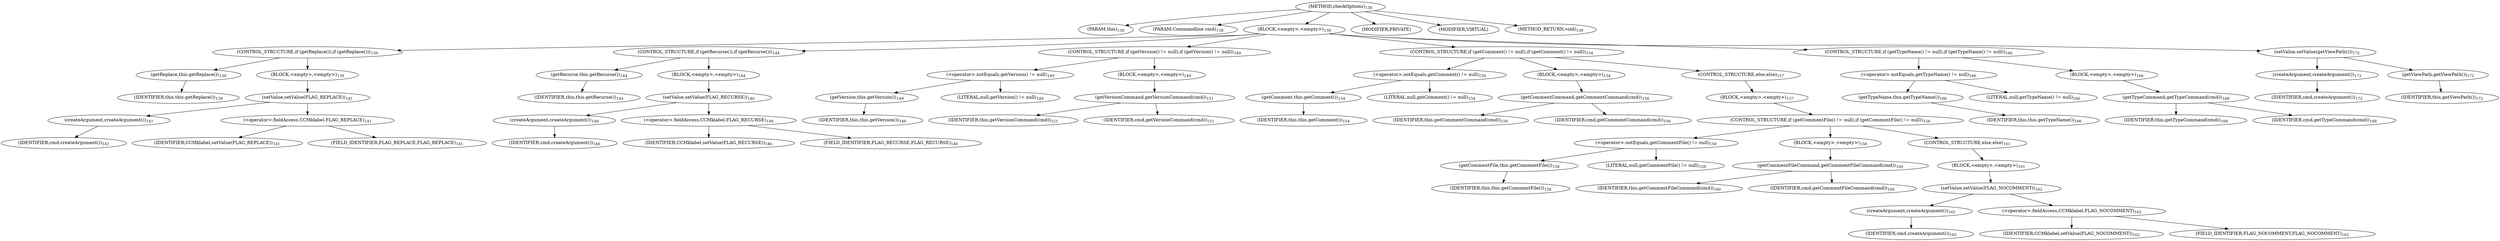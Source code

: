 digraph "checkOptions" {  
"170" [label = <(METHOD,checkOptions)<SUB>138</SUB>> ]
"19" [label = <(PARAM,this)<SUB>138</SUB>> ]
"171" [label = <(PARAM,Commandline cmd)<SUB>138</SUB>> ]
"172" [label = <(BLOCK,&lt;empty&gt;,&lt;empty&gt;)<SUB>138</SUB>> ]
"173" [label = <(CONTROL_STRUCTURE,if (getReplace()),if (getReplace()))<SUB>139</SUB>> ]
"174" [label = <(getReplace,this.getReplace())<SUB>139</SUB>> ]
"18" [label = <(IDENTIFIER,this,this.getReplace())<SUB>139</SUB>> ]
"175" [label = <(BLOCK,&lt;empty&gt;,&lt;empty&gt;)<SUB>139</SUB>> ]
"176" [label = <(setValue,setValue(FLAG_REPLACE))<SUB>141</SUB>> ]
"177" [label = <(createArgument,createArgument())<SUB>141</SUB>> ]
"178" [label = <(IDENTIFIER,cmd,createArgument())<SUB>141</SUB>> ]
"179" [label = <(&lt;operator&gt;.fieldAccess,CCMklabel.FLAG_REPLACE)<SUB>141</SUB>> ]
"180" [label = <(IDENTIFIER,CCMklabel,setValue(FLAG_REPLACE))<SUB>141</SUB>> ]
"181" [label = <(FIELD_IDENTIFIER,FLAG_REPLACE,FLAG_REPLACE)<SUB>141</SUB>> ]
"182" [label = <(CONTROL_STRUCTURE,if (getRecurse()),if (getRecurse()))<SUB>144</SUB>> ]
"183" [label = <(getRecurse,this.getRecurse())<SUB>144</SUB>> ]
"20" [label = <(IDENTIFIER,this,this.getRecurse())<SUB>144</SUB>> ]
"184" [label = <(BLOCK,&lt;empty&gt;,&lt;empty&gt;)<SUB>144</SUB>> ]
"185" [label = <(setValue,setValue(FLAG_RECURSE))<SUB>146</SUB>> ]
"186" [label = <(createArgument,createArgument())<SUB>146</SUB>> ]
"187" [label = <(IDENTIFIER,cmd,createArgument())<SUB>146</SUB>> ]
"188" [label = <(&lt;operator&gt;.fieldAccess,CCMklabel.FLAG_RECURSE)<SUB>146</SUB>> ]
"189" [label = <(IDENTIFIER,CCMklabel,setValue(FLAG_RECURSE))<SUB>146</SUB>> ]
"190" [label = <(FIELD_IDENTIFIER,FLAG_RECURSE,FLAG_RECURSE)<SUB>146</SUB>> ]
"191" [label = <(CONTROL_STRUCTURE,if (getVersion() != null),if (getVersion() != null))<SUB>149</SUB>> ]
"192" [label = <(&lt;operator&gt;.notEquals,getVersion() != null)<SUB>149</SUB>> ]
"193" [label = <(getVersion,this.getVersion())<SUB>149</SUB>> ]
"21" [label = <(IDENTIFIER,this,this.getVersion())<SUB>149</SUB>> ]
"194" [label = <(LITERAL,null,getVersion() != null)<SUB>149</SUB>> ]
"195" [label = <(BLOCK,&lt;empty&gt;,&lt;empty&gt;)<SUB>149</SUB>> ]
"196" [label = <(getVersionCommand,getVersionCommand(cmd))<SUB>151</SUB>> ]
"22" [label = <(IDENTIFIER,this,getVersionCommand(cmd))<SUB>151</SUB>> ]
"197" [label = <(IDENTIFIER,cmd,getVersionCommand(cmd))<SUB>151</SUB>> ]
"198" [label = <(CONTROL_STRUCTURE,if (getComment() != null),if (getComment() != null))<SUB>154</SUB>> ]
"199" [label = <(&lt;operator&gt;.notEquals,getComment() != null)<SUB>154</SUB>> ]
"200" [label = <(getComment,this.getComment())<SUB>154</SUB>> ]
"23" [label = <(IDENTIFIER,this,this.getComment())<SUB>154</SUB>> ]
"201" [label = <(LITERAL,null,getComment() != null)<SUB>154</SUB>> ]
"202" [label = <(BLOCK,&lt;empty&gt;,&lt;empty&gt;)<SUB>154</SUB>> ]
"203" [label = <(getCommentCommand,getCommentCommand(cmd))<SUB>156</SUB>> ]
"24" [label = <(IDENTIFIER,this,getCommentCommand(cmd))<SUB>156</SUB>> ]
"204" [label = <(IDENTIFIER,cmd,getCommentCommand(cmd))<SUB>156</SUB>> ]
"205" [label = <(CONTROL_STRUCTURE,else,else)<SUB>157</SUB>> ]
"206" [label = <(BLOCK,&lt;empty&gt;,&lt;empty&gt;)<SUB>157</SUB>> ]
"207" [label = <(CONTROL_STRUCTURE,if (getCommentFile() != null),if (getCommentFile() != null))<SUB>158</SUB>> ]
"208" [label = <(&lt;operator&gt;.notEquals,getCommentFile() != null)<SUB>158</SUB>> ]
"209" [label = <(getCommentFile,this.getCommentFile())<SUB>158</SUB>> ]
"25" [label = <(IDENTIFIER,this,this.getCommentFile())<SUB>158</SUB>> ]
"210" [label = <(LITERAL,null,getCommentFile() != null)<SUB>158</SUB>> ]
"211" [label = <(BLOCK,&lt;empty&gt;,&lt;empty&gt;)<SUB>158</SUB>> ]
"212" [label = <(getCommentFileCommand,getCommentFileCommand(cmd))<SUB>160</SUB>> ]
"26" [label = <(IDENTIFIER,this,getCommentFileCommand(cmd))<SUB>160</SUB>> ]
"213" [label = <(IDENTIFIER,cmd,getCommentFileCommand(cmd))<SUB>160</SUB>> ]
"214" [label = <(CONTROL_STRUCTURE,else,else)<SUB>161</SUB>> ]
"215" [label = <(BLOCK,&lt;empty&gt;,&lt;empty&gt;)<SUB>161</SUB>> ]
"216" [label = <(setValue,setValue(FLAG_NOCOMMENT))<SUB>162</SUB>> ]
"217" [label = <(createArgument,createArgument())<SUB>162</SUB>> ]
"218" [label = <(IDENTIFIER,cmd,createArgument())<SUB>162</SUB>> ]
"219" [label = <(&lt;operator&gt;.fieldAccess,CCMklabel.FLAG_NOCOMMENT)<SUB>162</SUB>> ]
"220" [label = <(IDENTIFIER,CCMklabel,setValue(FLAG_NOCOMMENT))<SUB>162</SUB>> ]
"221" [label = <(FIELD_IDENTIFIER,FLAG_NOCOMMENT,FLAG_NOCOMMENT)<SUB>162</SUB>> ]
"222" [label = <(CONTROL_STRUCTURE,if (getTypeName() != null),if (getTypeName() != null))<SUB>166</SUB>> ]
"223" [label = <(&lt;operator&gt;.notEquals,getTypeName() != null)<SUB>166</SUB>> ]
"224" [label = <(getTypeName,this.getTypeName())<SUB>166</SUB>> ]
"27" [label = <(IDENTIFIER,this,this.getTypeName())<SUB>166</SUB>> ]
"225" [label = <(LITERAL,null,getTypeName() != null)<SUB>166</SUB>> ]
"226" [label = <(BLOCK,&lt;empty&gt;,&lt;empty&gt;)<SUB>166</SUB>> ]
"227" [label = <(getTypeCommand,getTypeCommand(cmd))<SUB>168</SUB>> ]
"28" [label = <(IDENTIFIER,this,getTypeCommand(cmd))<SUB>168</SUB>> ]
"228" [label = <(IDENTIFIER,cmd,getTypeCommand(cmd))<SUB>168</SUB>> ]
"229" [label = <(setValue,setValue(getViewPath()))<SUB>172</SUB>> ]
"230" [label = <(createArgument,createArgument())<SUB>172</SUB>> ]
"231" [label = <(IDENTIFIER,cmd,createArgument())<SUB>172</SUB>> ]
"232" [label = <(getViewPath,getViewPath())<SUB>172</SUB>> ]
"29" [label = <(IDENTIFIER,this,getViewPath())<SUB>172</SUB>> ]
"233" [label = <(MODIFIER,PRIVATE)> ]
"234" [label = <(MODIFIER,VIRTUAL)> ]
"235" [label = <(METHOD_RETURN,void)<SUB>138</SUB>> ]
  "170" -> "19" 
  "170" -> "171" 
  "170" -> "172" 
  "170" -> "233" 
  "170" -> "234" 
  "170" -> "235" 
  "172" -> "173" 
  "172" -> "182" 
  "172" -> "191" 
  "172" -> "198" 
  "172" -> "222" 
  "172" -> "229" 
  "173" -> "174" 
  "173" -> "175" 
  "174" -> "18" 
  "175" -> "176" 
  "176" -> "177" 
  "176" -> "179" 
  "177" -> "178" 
  "179" -> "180" 
  "179" -> "181" 
  "182" -> "183" 
  "182" -> "184" 
  "183" -> "20" 
  "184" -> "185" 
  "185" -> "186" 
  "185" -> "188" 
  "186" -> "187" 
  "188" -> "189" 
  "188" -> "190" 
  "191" -> "192" 
  "191" -> "195" 
  "192" -> "193" 
  "192" -> "194" 
  "193" -> "21" 
  "195" -> "196" 
  "196" -> "22" 
  "196" -> "197" 
  "198" -> "199" 
  "198" -> "202" 
  "198" -> "205" 
  "199" -> "200" 
  "199" -> "201" 
  "200" -> "23" 
  "202" -> "203" 
  "203" -> "24" 
  "203" -> "204" 
  "205" -> "206" 
  "206" -> "207" 
  "207" -> "208" 
  "207" -> "211" 
  "207" -> "214" 
  "208" -> "209" 
  "208" -> "210" 
  "209" -> "25" 
  "211" -> "212" 
  "212" -> "26" 
  "212" -> "213" 
  "214" -> "215" 
  "215" -> "216" 
  "216" -> "217" 
  "216" -> "219" 
  "217" -> "218" 
  "219" -> "220" 
  "219" -> "221" 
  "222" -> "223" 
  "222" -> "226" 
  "223" -> "224" 
  "223" -> "225" 
  "224" -> "27" 
  "226" -> "227" 
  "227" -> "28" 
  "227" -> "228" 
  "229" -> "230" 
  "229" -> "232" 
  "230" -> "231" 
  "232" -> "29" 
}
